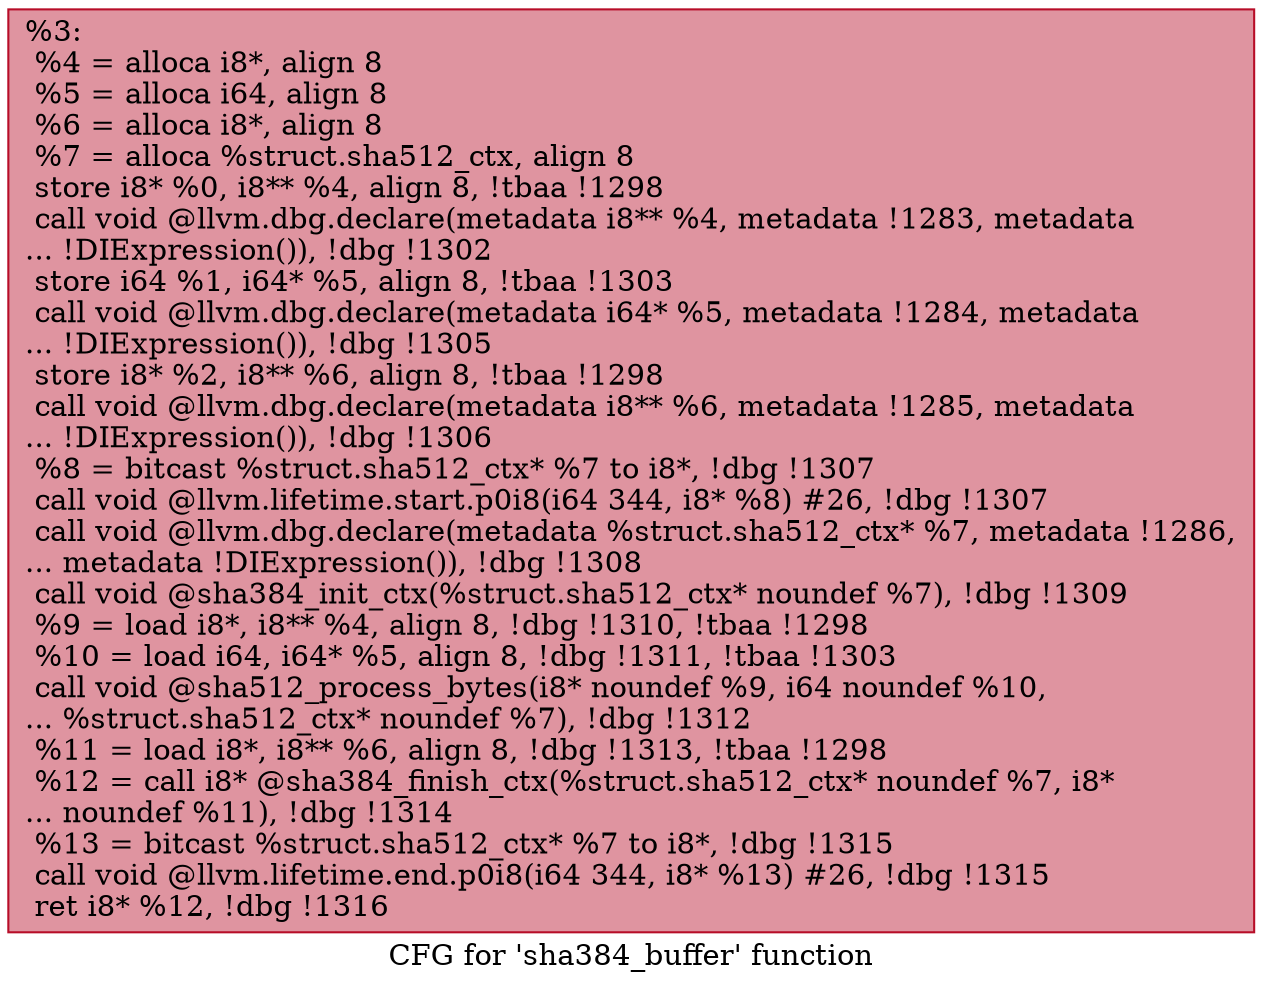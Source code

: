 digraph "CFG for 'sha384_buffer' function" {
	label="CFG for 'sha384_buffer' function";

	Node0x2455d10 [shape=record,color="#b70d28ff", style=filled, fillcolor="#b70d2870",label="{%3:\l  %4 = alloca i8*, align 8\l  %5 = alloca i64, align 8\l  %6 = alloca i8*, align 8\l  %7 = alloca %struct.sha512_ctx, align 8\l  store i8* %0, i8** %4, align 8, !tbaa !1298\l  call void @llvm.dbg.declare(metadata i8** %4, metadata !1283, metadata\l... !DIExpression()), !dbg !1302\l  store i64 %1, i64* %5, align 8, !tbaa !1303\l  call void @llvm.dbg.declare(metadata i64* %5, metadata !1284, metadata\l... !DIExpression()), !dbg !1305\l  store i8* %2, i8** %6, align 8, !tbaa !1298\l  call void @llvm.dbg.declare(metadata i8** %6, metadata !1285, metadata\l... !DIExpression()), !dbg !1306\l  %8 = bitcast %struct.sha512_ctx* %7 to i8*, !dbg !1307\l  call void @llvm.lifetime.start.p0i8(i64 344, i8* %8) #26, !dbg !1307\l  call void @llvm.dbg.declare(metadata %struct.sha512_ctx* %7, metadata !1286,\l... metadata !DIExpression()), !dbg !1308\l  call void @sha384_init_ctx(%struct.sha512_ctx* noundef %7), !dbg !1309\l  %9 = load i8*, i8** %4, align 8, !dbg !1310, !tbaa !1298\l  %10 = load i64, i64* %5, align 8, !dbg !1311, !tbaa !1303\l  call void @sha512_process_bytes(i8* noundef %9, i64 noundef %10,\l... %struct.sha512_ctx* noundef %7), !dbg !1312\l  %11 = load i8*, i8** %6, align 8, !dbg !1313, !tbaa !1298\l  %12 = call i8* @sha384_finish_ctx(%struct.sha512_ctx* noundef %7, i8*\l... noundef %11), !dbg !1314\l  %13 = bitcast %struct.sha512_ctx* %7 to i8*, !dbg !1315\l  call void @llvm.lifetime.end.p0i8(i64 344, i8* %13) #26, !dbg !1315\l  ret i8* %12, !dbg !1316\l}"];
}
